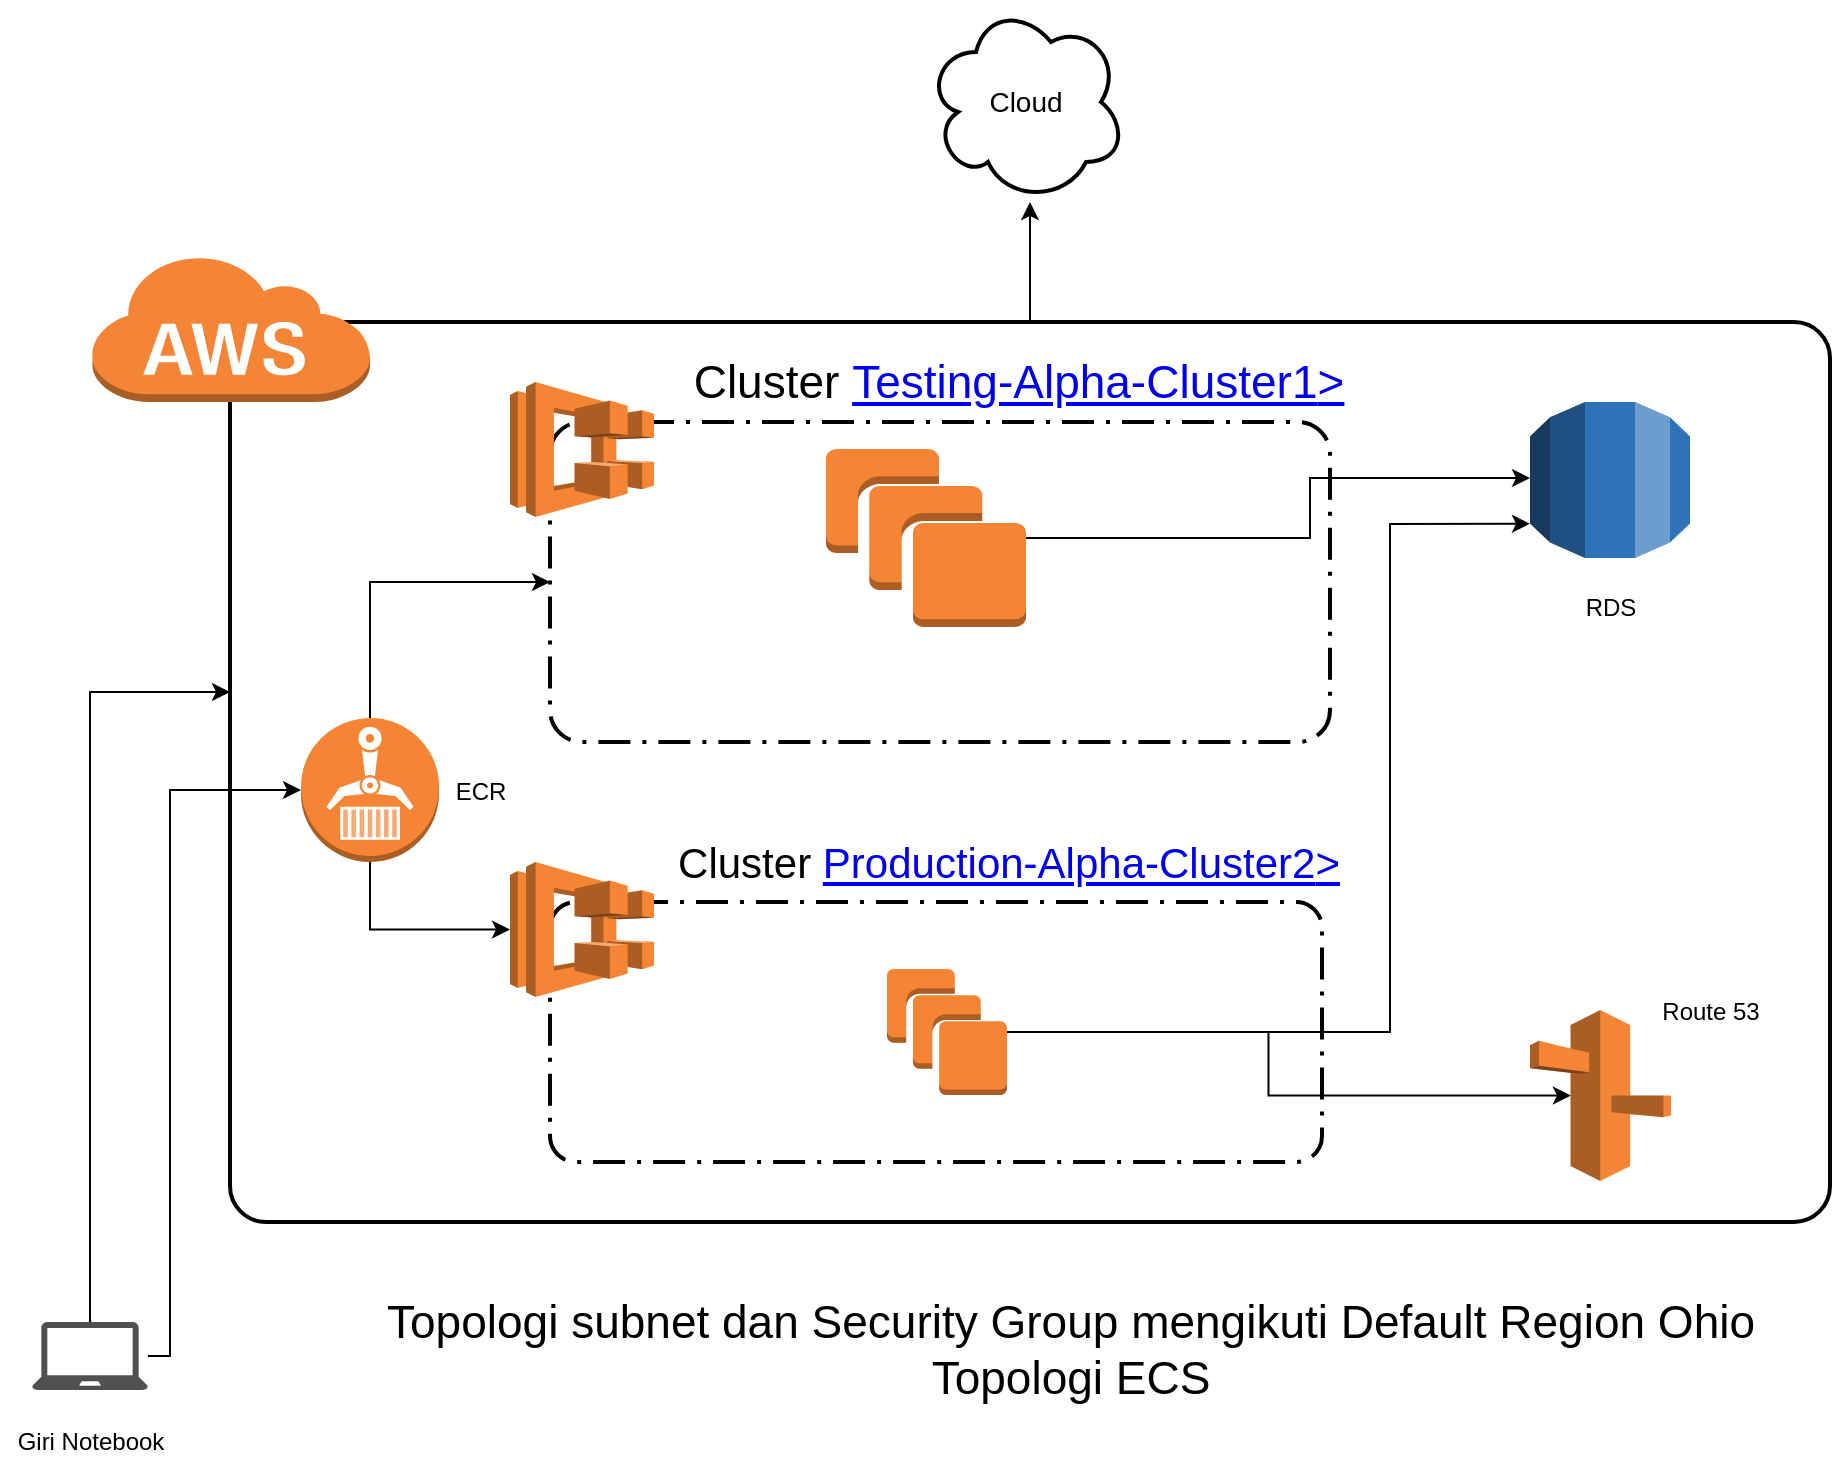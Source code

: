 <mxfile version="10.6.3" type="device"><diagram name="Page-1" id="75ae5057-2f1f-a65a-41a6-c58fb5237df7"><mxGraphModel dx="1773" dy="893" grid="1" gridSize="10" guides="1" tooltips="1" connect="1" arrows="1" fold="1" page="1" pageScale="1" pageWidth="1100" pageHeight="850" background="#ffffff" math="0" shadow="0"><root><mxCell id="0"/><mxCell id="1" parent="0"/><mxCell id="miRr2kSz1US1irgG4-C0-23" style="edgeStyle=none;rounded=0;orthogonalLoop=1;jettySize=auto;html=1;" parent="1" source="6d17579d09794128-4" edge="1"><mxGeometry relative="1" as="geometry"><mxPoint x="590" y="110" as="targetPoint"/></mxGeometry></mxCell><mxCell id="6d17579d09794128-4" value="" style="rounded=1;arcSize=4;dashed=0;strokeColor=#000000;fillColor=none;gradientColor=none;strokeWidth=2;shadow=0;comic=0;fontFamily=Verdana;fontSize=12;fontColor=#000000;html=1;" parent="1" vertex="1"><mxGeometry x="190" y="170" width="800" height="450" as="geometry"/></mxCell><mxCell id="6d17579d09794128-9" value="" style="rounded=1;arcSize=10;dashed=1;strokeColor=#000000;fillColor=none;gradientColor=none;dashPattern=8 3 1 3;strokeWidth=2;shadow=0;comic=0;fontFamily=Verdana;fontSize=12;fontColor=#000000;html=1;" parent="1" vertex="1"><mxGeometry x="350" y="220" width="390" height="160" as="geometry"/></mxCell><mxCell id="6d17579d09794128-5" value="" style="dashed=0;html=1;shape=mxgraph.aws3.cloud;fillColor=#F58536;gradientColor=none;dashed=0;rounded=1;shadow=0;comic=0;strokeColor=#E6E6E6;strokeWidth=6;fontFamily=Verdana;fontSize=12;fontColor=#000000;" parent="1" vertex="1"><mxGeometry x="120" y="136" width="140" height="74" as="geometry"/></mxCell><mxCell id="6d17579d09794128-6" value="" style="dashed=0;html=1;shape=mxgraph.aws3.route_53;fillColor=#F58536;gradientColor=none;rounded=1;shadow=0;comic=0;strokeColor=#E6E6E6;strokeWidth=6;fontFamily=Verdana;fontSize=12;fontColor=#000000;" parent="1" vertex="1"><mxGeometry x="840" y="514" width="70.5" height="85.5" as="geometry"/></mxCell><mxCell id="6d17579d09794128-24" style="edgeStyle=orthogonalEdgeStyle;rounded=0;html=1;labelBackgroundColor=none;strokeWidth=1;fontFamily=Verdana;fontSize=12;" parent="1" source="6d17579d09794128-8" target="6d17579d09794128-10" edge="1"><mxGeometry relative="1" as="geometry"><Array as="points"><mxPoint x="730" y="278"/><mxPoint x="730" y="248"/></Array></mxGeometry></mxCell><mxCell id="6d17579d09794128-8" value="" style="dashed=0;html=1;shape=mxgraph.aws3.instances;fillColor=#F58534;gradientColor=none;rounded=1;shadow=0;comic=0;strokeColor=#E6E6E6;strokeWidth=6;fontFamily=Verdana;fontSize=12;fontColor=#000000;" parent="1" vertex="1"><mxGeometry x="488" y="233.5" width="100" height="89" as="geometry"/></mxCell><mxCell id="6d17579d09794128-10" value="" style="dashed=0;html=1;shape=mxgraph.aws3.rds;fillColor=#2E73B8;gradientColor=none;rounded=1;shadow=0;comic=0;strokeColor=#E6E6E6;strokeWidth=6;fontFamily=Verdana;fontSize=12;fontColor=#000000;" parent="1" vertex="1"><mxGeometry x="840" y="210" width="80" height="78" as="geometry"/></mxCell><mxCell id="miRr2kSz1US1irgG4-C0-1" value="" style="rounded=1;arcSize=10;dashed=1;strokeColor=#000000;fillColor=none;gradientColor=none;dashPattern=8 3 1 3;strokeWidth=2;shadow=0;comic=0;fontFamily=Verdana;fontSize=12;fontColor=#000000;html=1;" parent="1" vertex="1"><mxGeometry x="350" y="460" width="386" height="130" as="geometry"/></mxCell><mxCell id="miRr2kSz1US1irgG4-C0-15" style="edgeStyle=orthogonalEdgeStyle;rounded=0;orthogonalLoop=1;jettySize=auto;html=1;entryX=0.29;entryY=0.5;entryDx=0;entryDy=0;entryPerimeter=0;" parent="1" source="miRr2kSz1US1irgG4-C0-4" target="6d17579d09794128-6" edge="1"><mxGeometry relative="1" as="geometry"/></mxCell><mxCell id="miRr2kSz1US1irgG4-C0-28" style="edgeStyle=none;rounded=0;orthogonalLoop=1;jettySize=auto;html=1;entryX=0;entryY=0.78;entryDx=0;entryDy=0;entryPerimeter=0;" parent="1" source="miRr2kSz1US1irgG4-C0-4" target="6d17579d09794128-10" edge="1"><mxGeometry relative="1" as="geometry"><Array as="points"><mxPoint x="770" y="525"/><mxPoint x="770" y="271"/></Array></mxGeometry></mxCell><mxCell id="miRr2kSz1US1irgG4-C0-4" value="" style="dashed=0;html=1;shape=mxgraph.aws3.instances;fillColor=#F58534;gradientColor=none;rounded=1;shadow=0;comic=0;strokeColor=#E6E6E6;strokeWidth=6;fontFamily=Verdana;fontSize=12;fontColor=#000000;" parent="1" vertex="1"><mxGeometry x="518.5" y="493.5" width="60" height="63" as="geometry"/></mxCell><mxCell id="miRr2kSz1US1irgG4-C0-10" value="" style="outlineConnect=0;dashed=0;verticalLabelPosition=bottom;verticalAlign=top;align=center;html=1;shape=mxgraph.aws3.ecs;fillColor=#F58534;gradientColor=none;" parent="1" vertex="1"><mxGeometry x="330" y="440" width="72" height="67.5" as="geometry"/></mxCell><mxCell id="miRr2kSz1US1irgG4-C0-14" value="" style="outlineConnect=0;dashed=0;verticalLabelPosition=bottom;verticalAlign=top;align=center;html=1;shape=mxgraph.aws3.ecs;fillColor=#F58534;gradientColor=none;" parent="1" vertex="1"><mxGeometry x="330" y="200" width="72" height="67.5" as="geometry"/></mxCell><mxCell id="miRr2kSz1US1irgG4-C0-16" value="&lt;font style=&quot;font-size: 23px&quot;&gt;Cluster&amp;nbsp;&lt;a title=&quot;Testing-Alpha-Cluster1&quot; href=&quot;https://us-east-2.console.aws.amazon.com/ecs/home?region=us-east-2#/clusters/Testing-Alpha-Cluster1&quot;&gt;Testing-Alpha-Cluster1&lt;span&gt;&amp;gt;&lt;/span&gt;&lt;/a&gt;&lt;/font&gt;" style="text;html=1;resizable=0;autosize=1;align=center;verticalAlign=middle;points=[];fillColor=none;strokeColor=none;rounded=0;" parent="1" vertex="1"><mxGeometry x="413.5" y="190" width="340" height="20" as="geometry"/></mxCell><mxCell id="miRr2kSz1US1irgG4-C0-17" value="&lt;font style=&quot;font-size: 21px&quot;&gt;Cluster&amp;nbsp;&lt;a title=&quot;Production-Alpha-Cluster2&quot; href=&quot;https://us-east-2.console.aws.amazon.com/ecs/home?region=us-east-2#/clusters/Production-Alpha-Cluster2&quot;&gt;Production-Alpha-Cluster2&lt;span&gt;&amp;gt;&lt;/span&gt;&lt;/a&gt;&lt;/font&gt;" style="text;html=1;resizable=0;autosize=1;align=center;verticalAlign=middle;points=[];fillColor=none;strokeColor=none;rounded=0;" parent="1" vertex="1"><mxGeometry x="403.5" y="430" width="350" height="20" as="geometry"/></mxCell><mxCell id="miRr2kSz1US1irgG4-C0-19" style="edgeStyle=orthogonalEdgeStyle;rounded=0;orthogonalLoop=1;jettySize=auto;html=1;" parent="1" source="miRr2kSz1US1irgG4-C0-18" target="6d17579d09794128-4" edge="1"><mxGeometry relative="1" as="geometry"><Array as="points"><mxPoint x="120" y="355"/></Array></mxGeometry></mxCell><mxCell id="miRr2kSz1US1irgG4-C0-31" style="edgeStyle=none;rounded=0;orthogonalLoop=1;jettySize=auto;html=1;entryX=0;entryY=0.5;entryDx=0;entryDy=0;entryPerimeter=0;" parent="1" source="miRr2kSz1US1irgG4-C0-18" target="miRr2kSz1US1irgG4-C0-29" edge="1"><mxGeometry relative="1" as="geometry"><Array as="points"><mxPoint x="160" y="687"/><mxPoint x="160" y="404"/></Array></mxGeometry></mxCell><mxCell id="miRr2kSz1US1irgG4-C0-18" value="" style="shadow=0;dashed=0;html=1;strokeColor=none;fillColor=#505050;labelPosition=center;verticalLabelPosition=bottom;verticalAlign=top;outlineConnect=0;align=center;shape=mxgraph.office.devices.laptop;" parent="1" vertex="1"><mxGeometry x="91" y="670" width="58" height="34" as="geometry"/></mxCell><mxCell id="miRr2kSz1US1irgG4-C0-20" value="Giri Notebook" style="text;html=1;resizable=0;autosize=1;align=center;verticalAlign=middle;points=[];fillColor=none;strokeColor=none;rounded=0;" parent="1" vertex="1"><mxGeometry x="75" y="720" width="90" height="20" as="geometry"/></mxCell><mxCell id="miRr2kSz1US1irgG4-C0-21" value="&lt;font style=&quot;font-size: 23px&quot;&gt;&lt;font style=&quot;font-size: 23px&quot;&gt;Topologi subnet dan Security Group mengikuti Default Region Ohio&lt;br&gt;&lt;/font&gt;Topologi ECS&lt;/font&gt;&lt;br&gt;" style="text;html=1;resizable=0;autosize=1;align=center;verticalAlign=middle;points=[];fillColor=none;strokeColor=none;rounded=0;" parent="1" vertex="1"><mxGeometry x="260" y="664" width="700" height="40" as="geometry"/></mxCell><mxCell id="miRr2kSz1US1irgG4-C0-22" value="Cloud" style="ellipse;shape=cloud;strokeWidth=2;fontSize=14;whiteSpace=wrap;html=1;align=center;" parent="1" vertex="1"><mxGeometry x="538" y="10" width="100" height="100" as="geometry"/></mxCell><mxCell id="miRr2kSz1US1irgG4-C0-24" value="Route 53" style="text;html=1;resizable=0;autosize=1;align=center;verticalAlign=middle;points=[];fillColor=none;strokeColor=none;rounded=0;" parent="1" vertex="1"><mxGeometry x="900" y="505" width="60" height="20" as="geometry"/></mxCell><mxCell id="miRr2kSz1US1irgG4-C0-25" value="RDS" style="text;html=1;resizable=0;autosize=1;align=center;verticalAlign=middle;points=[];fillColor=none;strokeColor=none;rounded=0;" parent="1" vertex="1"><mxGeometry x="860" y="302.5" width="40" height="20" as="geometry"/></mxCell><mxCell id="miRr2kSz1US1irgG4-C0-30" style="edgeStyle=none;rounded=0;orthogonalLoop=1;jettySize=auto;html=1;entryX=0;entryY=0.5;entryDx=0;entryDy=0;" parent="1" source="miRr2kSz1US1irgG4-C0-29" target="6d17579d09794128-9" edge="1"><mxGeometry relative="1" as="geometry"><Array as="points"><mxPoint x="260" y="300"/></Array></mxGeometry></mxCell><mxCell id="miRr2kSz1US1irgG4-C0-29" value="" style="outlineConnect=0;dashed=0;verticalLabelPosition=bottom;verticalAlign=top;align=center;html=1;shape=mxgraph.aws3.ecr;fillColor=#F58534;gradientColor=none;" parent="1" vertex="1"><mxGeometry x="225.5" y="368" width="69" height="72" as="geometry"/></mxCell><mxCell id="bnQ-KsdawEaNOceS1CA1-2" style="edgeStyle=orthogonalEdgeStyle;rounded=0;orthogonalLoop=1;jettySize=auto;html=1;entryX=0;entryY=0.5;entryDx=0;entryDy=0;entryPerimeter=0;exitX=0.5;exitY=1;exitDx=0;exitDy=0;exitPerimeter=0;" edge="1" parent="1" source="miRr2kSz1US1irgG4-C0-29" target="miRr2kSz1US1irgG4-C0-10"><mxGeometry relative="1" as="geometry"/></mxCell><mxCell id="miRr2kSz1US1irgG4-C0-32" value="ECR" style="text;html=1;resizable=0;autosize=1;align=center;verticalAlign=middle;points=[];fillColor=none;strokeColor=none;rounded=0;" parent="1" vertex="1"><mxGeometry x="294.5" y="395" width="40" height="20" as="geometry"/></mxCell></root></mxGraphModel></diagram></mxfile>